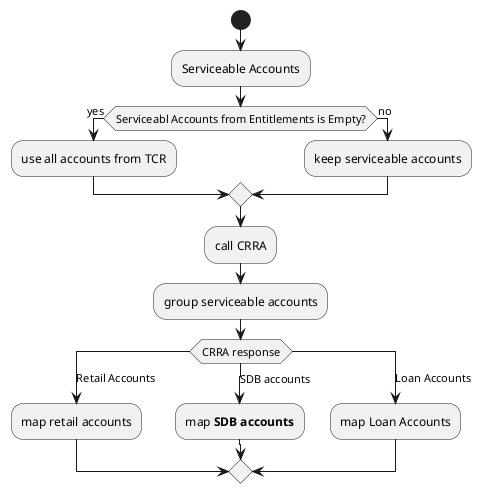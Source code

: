 @startuml
start
:Serviceable Accounts;
if (Serviceabl Accounts from Entitlements is Empty?) then (yes)
  :use all accounts from TCR;
else (no)
  :keep serviceable accounts;
endif
:call CRRA;
:group serviceable accounts;
switch (CRRA response)
case (Retail Accounts)
  :map retail accounts;
case (SDB accounts)
  :map **SDB accounts**;
case (Loan Accounts)
  :map Loan Accounts;
endswitch

@enduml